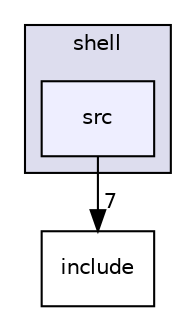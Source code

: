 digraph "/home/denis/CLionProjects/mySSH/shell/src" {
  compound=true
  node [ fontsize="10", fontname="Helvetica"];
  edge [ labelfontsize="10", labelfontname="Helvetica"];
  subgraph clusterdir_71eb729dfe620fdc00a342f30f6592a7 {
    graph [ bgcolor="#ddddee", pencolor="black", label="shell" fontname="Helvetica", fontsize="10", URL="dir_71eb729dfe620fdc00a342f30f6592a7.html"]
  dir_4fe41635bac63a7df7e3ff41ce3252f0 [shape=box, label="src", style="filled", fillcolor="#eeeeff", pencolor="black", URL="dir_4fe41635bac63a7df7e3ff41ce3252f0.html"];
  }
  dir_273d9cd472139c31821298da1999aba1 [shape=box label="include" URL="dir_273d9cd472139c31821298da1999aba1.html"];
  dir_4fe41635bac63a7df7e3ff41ce3252f0->dir_273d9cd472139c31821298da1999aba1 [headlabel="7", labeldistance=1.5 headhref="dir_000009_000010.html"];
}
